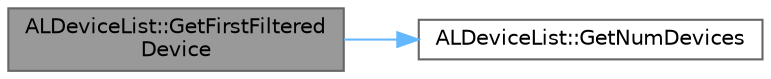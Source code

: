 digraph "ALDeviceList::GetFirstFilteredDevice"
{
 // LATEX_PDF_SIZE
  bgcolor="transparent";
  edge [fontname=Helvetica,fontsize=10,labelfontname=Helvetica,labelfontsize=10];
  node [fontname=Helvetica,fontsize=10,shape=box,height=0.2,width=0.4];
  rankdir="LR";
  Node1 [id="Node000001",label="ALDeviceList::GetFirstFiltered\lDevice",height=0.2,width=0.4,color="gray40", fillcolor="grey60", style="filled", fontcolor="black",tooltip=" "];
  Node1 -> Node2 [id="edge1_Node000001_Node000002",color="steelblue1",style="solid",tooltip=" "];
  Node2 [id="Node000002",label="ALDeviceList::GetNumDevices",height=0.2,width=0.4,color="grey40", fillcolor="white", style="filled",URL="$class_a_l_device_list.html#a82629d37463696709d702e7b8ec8556e",tooltip=" "];
}
